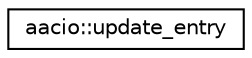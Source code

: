 digraph "Graphical Class Hierarchy"
{
  edge [fontname="Helvetica",fontsize="10",labelfontname="Helvetica",labelfontsize="10"];
  node [fontname="Helvetica",fontsize="10",shape=record];
  rankdir="LR";
  Node0 [label="aacio::update_entry",height=0.2,width=0.4,color="black", fillcolor="white", style="filled",URL="$structaacio_1_1update__entry.html"];
}
